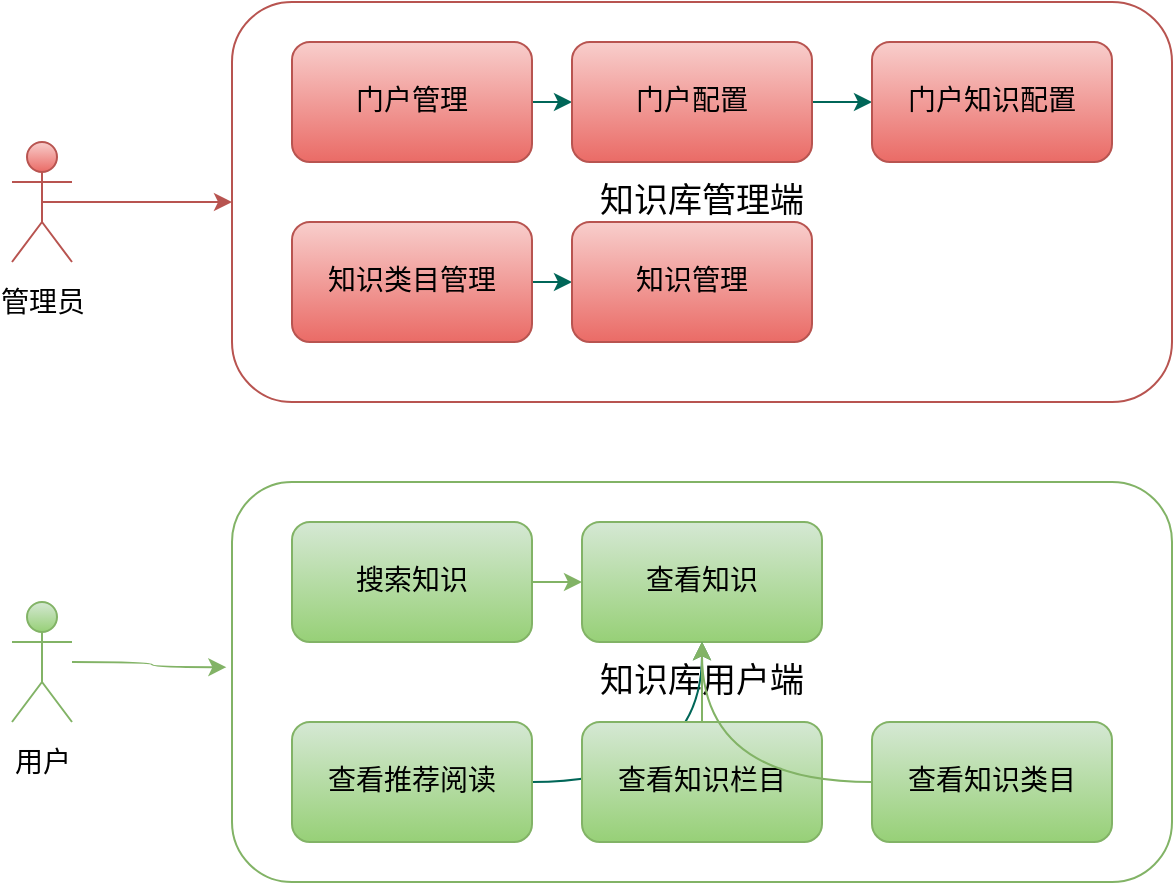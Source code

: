 <mxfile version="20.8.16" type="github">
  <diagram name="第 1 页" id="LIt1wgsDUailcB-NiFSi">
    <mxGraphModel dx="984" dy="555" grid="1" gridSize="10" guides="1" tooltips="1" connect="1" arrows="1" fold="1" page="1" pageScale="1" pageWidth="827" pageHeight="1169" math="0" shadow="0">
      <root>
        <mxCell id="0" />
        <mxCell id="1" parent="0" />
        <mxCell id="Pac1QFlBSSS2OmDMvE5--10" style="edgeStyle=orthogonalEdgeStyle;rounded=1;hachureGap=4;orthogonalLoop=1;jettySize=auto;html=1;exitX=0.5;exitY=0.5;exitDx=0;exitDy=0;exitPerimeter=0;entryX=0;entryY=0.5;entryDx=0;entryDy=0;fontFamily=Architects Daughter;fontSource=https%3A%2F%2Ffonts.googleapis.com%2Fcss%3Ffamily%3DArchitects%2BDaughter;fontSize=14;fontColor=#5C5C5C;fillColor=#f8cecc;strokeColor=#b85450;gradientColor=#ea6b66;" edge="1" parent="1" source="Pac1QFlBSSS2OmDMvE5--1" target="Pac1QFlBSSS2OmDMvE5--4">
          <mxGeometry relative="1" as="geometry" />
        </mxCell>
        <mxCell id="Pac1QFlBSSS2OmDMvE5--1" value="&lt;font style=&quot;font-size: 14px;&quot;&gt;管理员&lt;/font&gt;" style="shape=umlActor;verticalLabelPosition=bottom;verticalAlign=top;html=1;outlineConnect=0;hachureGap=4;fontFamily=Architects Daughter;fontSource=https%3A%2F%2Ffonts.googleapis.com%2Fcss%3Ffamily%3DArchitects%2BDaughter;fontSize=20;labelBackgroundColor=none;fillColor=#f8cecc;strokeColor=#b85450;gradientColor=#ea6b66;rounded=1;" vertex="1" parent="1">
          <mxGeometry x="110" y="190" width="30" height="60" as="geometry" />
        </mxCell>
        <mxCell id="Pac1QFlBSSS2OmDMvE5--4" value="&lt;font style=&quot;font-size: 17px;&quot;&gt;知识库管理端&lt;/font&gt;" style="rounded=1;whiteSpace=wrap;html=1;hachureGap=4;fontFamily=Architects Daughter;fontSource=https%3A%2F%2Ffonts.googleapis.com%2Fcss%3Ffamily%3DArchitects%2BDaughter;fontSize=14;fillColor=none;strokeColor=#b85450;gradientColor=#ea6b66;" vertex="1" parent="1">
          <mxGeometry x="220" y="120" width="470" height="200" as="geometry" />
        </mxCell>
        <mxCell id="Pac1QFlBSSS2OmDMvE5--21" style="edgeStyle=orthogonalEdgeStyle;rounded=1;hachureGap=4;orthogonalLoop=1;jettySize=auto;html=1;entryX=0;entryY=0.5;entryDx=0;entryDy=0;strokeColor=#006658;fontFamily=Architects Daughter;fontSource=https%3A%2F%2Ffonts.googleapis.com%2Fcss%3Ffamily%3DArchitects%2BDaughter;fontSize=16;fontColor=#5C5C5C;fillColor=#21C0A5;" edge="1" parent="1" source="Pac1QFlBSSS2OmDMvE5--5" target="Pac1QFlBSSS2OmDMvE5--6">
          <mxGeometry relative="1" as="geometry" />
        </mxCell>
        <mxCell id="Pac1QFlBSSS2OmDMvE5--5" value="门户管理" style="rounded=1;whiteSpace=wrap;html=1;hachureGap=4;fontFamily=Architects Daughter;fontSource=https%3A%2F%2Ffonts.googleapis.com%2Fcss%3Ffamily%3DArchitects%2BDaughter;fontSize=14;fillColor=#f8cecc;strokeColor=#b85450;gradientColor=#ea6b66;" vertex="1" parent="1">
          <mxGeometry x="250" y="140" width="120" height="60" as="geometry" />
        </mxCell>
        <mxCell id="Pac1QFlBSSS2OmDMvE5--22" style="edgeStyle=orthogonalEdgeStyle;rounded=1;hachureGap=4;orthogonalLoop=1;jettySize=auto;html=1;entryX=0;entryY=0.5;entryDx=0;entryDy=0;strokeColor=#006658;fontFamily=Architects Daughter;fontSource=https%3A%2F%2Ffonts.googleapis.com%2Fcss%3Ffamily%3DArchitects%2BDaughter;fontSize=16;fontColor=#5C5C5C;fillColor=#21C0A5;" edge="1" parent="1" source="Pac1QFlBSSS2OmDMvE5--6" target="Pac1QFlBSSS2OmDMvE5--7">
          <mxGeometry relative="1" as="geometry" />
        </mxCell>
        <mxCell id="Pac1QFlBSSS2OmDMvE5--6" value="门户配置" style="rounded=1;whiteSpace=wrap;html=1;hachureGap=4;fontFamily=Architects Daughter;fontSource=https%3A%2F%2Ffonts.googleapis.com%2Fcss%3Ffamily%3DArchitects%2BDaughter;fontSize=14;fillColor=#f8cecc;strokeColor=#b85450;gradientColor=#ea6b66;" vertex="1" parent="1">
          <mxGeometry x="390" y="140" width="120" height="60" as="geometry" />
        </mxCell>
        <mxCell id="Pac1QFlBSSS2OmDMvE5--7" value="门户知识配置" style="rounded=1;whiteSpace=wrap;html=1;hachureGap=4;fontFamily=Architects Daughter;fontSource=https%3A%2F%2Ffonts.googleapis.com%2Fcss%3Ffamily%3DArchitects%2BDaughter;fontSize=14;fillColor=#f8cecc;strokeColor=#b85450;gradientColor=#ea6b66;" vertex="1" parent="1">
          <mxGeometry x="540" y="140" width="120" height="60" as="geometry" />
        </mxCell>
        <mxCell id="Pac1QFlBSSS2OmDMvE5--23" style="edgeStyle=orthogonalEdgeStyle;rounded=1;hachureGap=4;orthogonalLoop=1;jettySize=auto;html=1;entryX=0;entryY=0.5;entryDx=0;entryDy=0;strokeColor=#006658;fontFamily=Architects Daughter;fontSource=https%3A%2F%2Ffonts.googleapis.com%2Fcss%3Ffamily%3DArchitects%2BDaughter;fontSize=17;fontColor=#5C5C5C;fillColor=#21C0A5;" edge="1" parent="1" source="Pac1QFlBSSS2OmDMvE5--8" target="Pac1QFlBSSS2OmDMvE5--9">
          <mxGeometry relative="1" as="geometry" />
        </mxCell>
        <mxCell id="Pac1QFlBSSS2OmDMvE5--8" value="知识类目管理" style="rounded=1;whiteSpace=wrap;html=1;hachureGap=4;fontFamily=Architects Daughter;fontSource=https%3A%2F%2Ffonts.googleapis.com%2Fcss%3Ffamily%3DArchitects%2BDaughter;fontSize=14;fillColor=#f8cecc;strokeColor=#b85450;gradientColor=#ea6b66;" vertex="1" parent="1">
          <mxGeometry x="250" y="230" width="120" height="60" as="geometry" />
        </mxCell>
        <mxCell id="Pac1QFlBSSS2OmDMvE5--9" value="知识管理" style="rounded=1;whiteSpace=wrap;html=1;hachureGap=4;fontFamily=Architects Daughter;fontSource=https%3A%2F%2Ffonts.googleapis.com%2Fcss%3Ffamily%3DArchitects%2BDaughter;fontSize=14;fillColor=#f8cecc;strokeColor=#b85450;gradientColor=#ea6b66;" vertex="1" parent="1">
          <mxGeometry x="390" y="230" width="120" height="60" as="geometry" />
        </mxCell>
        <mxCell id="Pac1QFlBSSS2OmDMvE5--14" value="&lt;font style=&quot;font-size: 17px;&quot;&gt;知识库用户端&lt;/font&gt;" style="rounded=1;whiteSpace=wrap;html=1;hachureGap=4;fontFamily=Architects Daughter;fontSource=https%3A%2F%2Ffonts.googleapis.com%2Fcss%3Ffamily%3DArchitects%2BDaughter;fontSize=14;fillColor=none;strokeColor=#82b366;gradientColor=#97d077;" vertex="1" parent="1">
          <mxGeometry x="220" y="360" width="470" height="200" as="geometry" />
        </mxCell>
        <mxCell id="Pac1QFlBSSS2OmDMvE5--26" style="edgeStyle=orthogonalEdgeStyle;curved=1;rounded=1;hachureGap=4;orthogonalLoop=1;jettySize=auto;html=1;entryX=-0.006;entryY=0.463;entryDx=0;entryDy=0;entryPerimeter=0;strokeColor=#82b366;fontFamily=Architects Daughter;fontSource=https%3A%2F%2Ffonts.googleapis.com%2Fcss%3Ffamily%3DArchitects%2BDaughter;fontSize=17;fontColor=#5C5C5C;fillColor=#d5e8d4;gradientColor=#97d077;" edge="1" parent="1" source="Pac1QFlBSSS2OmDMvE5--15" target="Pac1QFlBSSS2OmDMvE5--14">
          <mxGeometry relative="1" as="geometry" />
        </mxCell>
        <mxCell id="Pac1QFlBSSS2OmDMvE5--15" value="&lt;font style=&quot;font-size: 14px;&quot;&gt;用户&lt;/font&gt;" style="shape=umlActor;verticalLabelPosition=bottom;verticalAlign=top;html=1;outlineConnect=0;hachureGap=4;fontFamily=Architects Daughter;fontSource=https%3A%2F%2Ffonts.googleapis.com%2Fcss%3Ffamily%3DArchitects%2BDaughter;fontSize=20;labelBackgroundColor=none;fillColor=#d5e8d4;strokeColor=#82b366;gradientColor=#97d077;rounded=1;" vertex="1" parent="1">
          <mxGeometry x="110" y="420" width="30" height="60" as="geometry" />
        </mxCell>
        <mxCell id="Pac1QFlBSSS2OmDMvE5--20" style="edgeStyle=orthogonalEdgeStyle;rounded=1;hachureGap=4;orthogonalLoop=1;jettySize=auto;html=1;entryX=0;entryY=0.5;entryDx=0;entryDy=0;strokeColor=#82b366;fontFamily=Architects Daughter;fontSource=https%3A%2F%2Ffonts.googleapis.com%2Fcss%3Ffamily%3DArchitects%2BDaughter;fontSize=17;fontColor=#5C5C5C;fillColor=#d5e8d4;gradientColor=#97d077;" edge="1" parent="1" source="Pac1QFlBSSS2OmDMvE5--16" target="Pac1QFlBSSS2OmDMvE5--17">
          <mxGeometry relative="1" as="geometry" />
        </mxCell>
        <mxCell id="Pac1QFlBSSS2OmDMvE5--16" value="搜索知识" style="rounded=1;whiteSpace=wrap;html=1;hachureGap=4;fontFamily=Architects Daughter;fontSource=https%3A%2F%2Ffonts.googleapis.com%2Fcss%3Ffamily%3DArchitects%2BDaughter;fontSize=14;fillColor=#d5e8d4;strokeColor=#82b366;gradientColor=#97d077;" vertex="1" parent="1">
          <mxGeometry x="250" y="380" width="120" height="60" as="geometry" />
        </mxCell>
        <mxCell id="Pac1QFlBSSS2OmDMvE5--17" value="查看知识" style="rounded=1;whiteSpace=wrap;html=1;hachureGap=4;fontFamily=Architects Daughter;fontSource=https%3A%2F%2Ffonts.googleapis.com%2Fcss%3Ffamily%3DArchitects%2BDaughter;fontSize=14;fillColor=#d5e8d4;strokeColor=#82b366;gradientColor=#97d077;" vertex="1" parent="1">
          <mxGeometry x="395" y="380" width="120" height="60" as="geometry" />
        </mxCell>
        <mxCell id="Pac1QFlBSSS2OmDMvE5--32" style="edgeStyle=orthogonalEdgeStyle;curved=1;rounded=1;hachureGap=4;orthogonalLoop=1;jettySize=auto;html=1;strokeColor=#006658;fontFamily=Architects Daughter;fontSource=https%3A%2F%2Ffonts.googleapis.com%2Fcss%3Ffamily%3DArchitects%2BDaughter;fontSize=17;fontColor=#5C5C5C;fillColor=#21C0A5;" edge="1" parent="1" source="Pac1QFlBSSS2OmDMvE5--18" target="Pac1QFlBSSS2OmDMvE5--17">
          <mxGeometry relative="1" as="geometry" />
        </mxCell>
        <mxCell id="Pac1QFlBSSS2OmDMvE5--18" value="查看推荐阅读" style="rounded=1;whiteSpace=wrap;html=1;hachureGap=4;fontFamily=Architects Daughter;fontSource=https%3A%2F%2Ffonts.googleapis.com%2Fcss%3Ffamily%3DArchitects%2BDaughter;fontSize=14;fillColor=#d5e8d4;strokeColor=#82b366;gradientColor=#97d077;" vertex="1" parent="1">
          <mxGeometry x="250" y="480" width="120" height="60" as="geometry" />
        </mxCell>
        <mxCell id="Pac1QFlBSSS2OmDMvE5--24" style="edgeStyle=orthogonalEdgeStyle;rounded=1;hachureGap=4;orthogonalLoop=1;jettySize=auto;html=1;entryX=0.5;entryY=1;entryDx=0;entryDy=0;strokeColor=#82b366;fontFamily=Architects Daughter;fontSource=https%3A%2F%2Ffonts.googleapis.com%2Fcss%3Ffamily%3DArchitects%2BDaughter;fontSize=17;fontColor=#5C5C5C;fillColor=#d5e8d4;curved=1;gradientColor=#97d077;" edge="1" parent="1" source="Pac1QFlBSSS2OmDMvE5--19" target="Pac1QFlBSSS2OmDMvE5--17">
          <mxGeometry relative="1" as="geometry" />
        </mxCell>
        <mxCell id="Pac1QFlBSSS2OmDMvE5--19" value="查看知识栏目" style="rounded=1;whiteSpace=wrap;html=1;hachureGap=4;fontFamily=Architects Daughter;fontSource=https%3A%2F%2Ffonts.googleapis.com%2Fcss%3Ffamily%3DArchitects%2BDaughter;fontSize=14;fillColor=#d5e8d4;strokeColor=#82b366;gradientColor=#97d077;" vertex="1" parent="1">
          <mxGeometry x="395" y="480" width="120" height="60" as="geometry" />
        </mxCell>
        <mxCell id="Pac1QFlBSSS2OmDMvE5--28" style="edgeStyle=orthogonalEdgeStyle;curved=1;rounded=1;hachureGap=4;orthogonalLoop=1;jettySize=auto;html=1;strokeColor=#82b366;fontFamily=Architects Daughter;fontSource=https%3A%2F%2Ffonts.googleapis.com%2Fcss%3Ffamily%3DArchitects%2BDaughter;fontSize=17;fontColor=#5C5C5C;fillColor=#d5e8d4;gradientColor=#97d077;" edge="1" parent="1" source="Pac1QFlBSSS2OmDMvE5--27" target="Pac1QFlBSSS2OmDMvE5--17">
          <mxGeometry relative="1" as="geometry" />
        </mxCell>
        <mxCell id="Pac1QFlBSSS2OmDMvE5--27" value="查看知识类目" style="rounded=1;whiteSpace=wrap;html=1;hachureGap=4;fontFamily=Architects Daughter;fontSource=https%3A%2F%2Ffonts.googleapis.com%2Fcss%3Ffamily%3DArchitects%2BDaughter;fontSize=14;fillColor=#d5e8d4;strokeColor=#82b366;gradientColor=#97d077;" vertex="1" parent="1">
          <mxGeometry x="540" y="480" width="120" height="60" as="geometry" />
        </mxCell>
      </root>
    </mxGraphModel>
  </diagram>
</mxfile>
